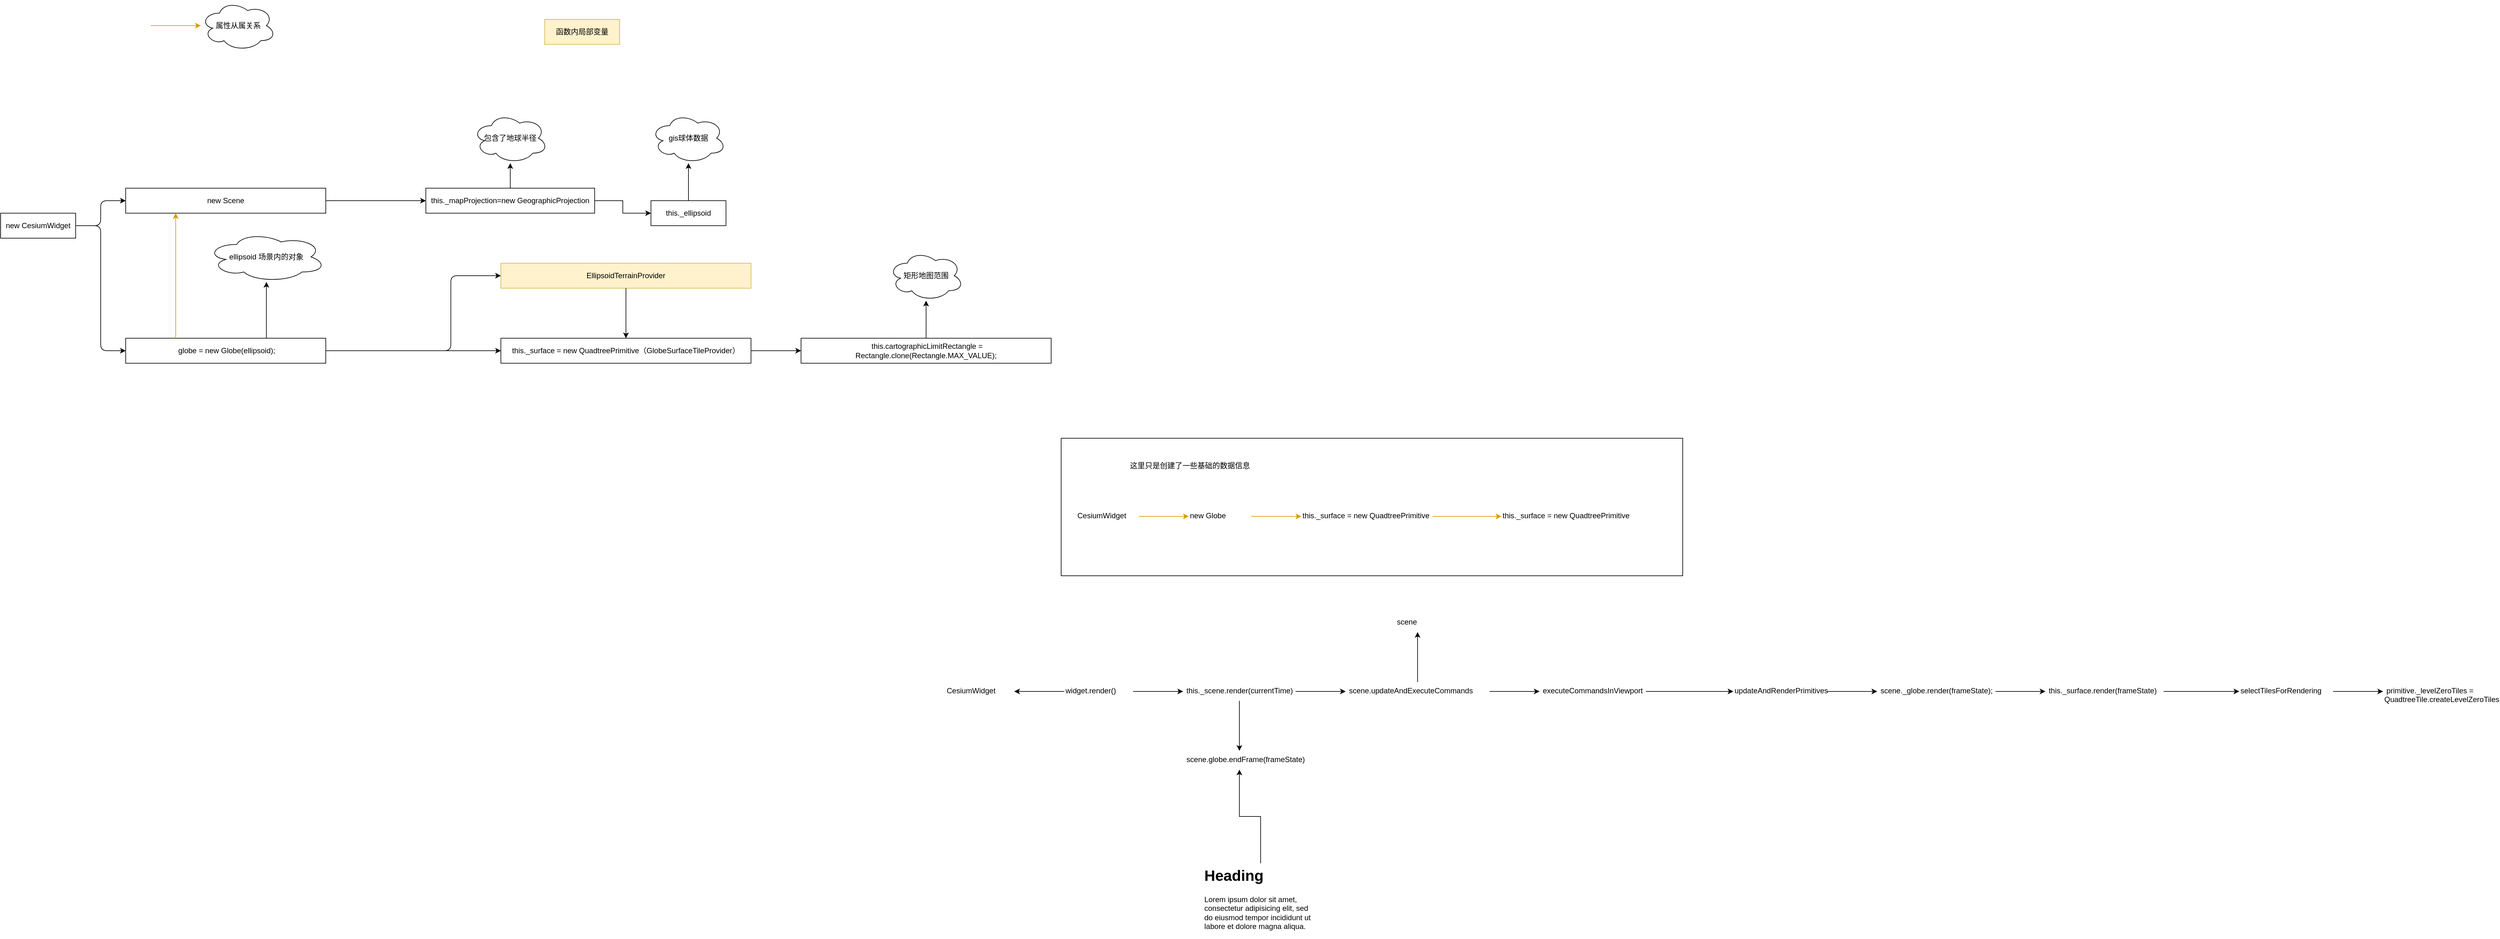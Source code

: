 <mxfile version="14.9.6" type="device" pages="3"><diagram id="nvlG8_6FKR7d4TeLvO2E" name="第 1 页"><mxGraphModel dx="6036" dy="3224" grid="1" gridSize="10" guides="1" tooltips="1" connect="1" arrows="1" fold="1" page="1" pageScale="1" pageWidth="827" pageHeight="1169" math="0" shadow="0"><root><mxCell id="0"/><mxCell id="1" parent="0"/><mxCell id="sX-AwSCC3uzKCY5vKzfW-1" value="" style="rounded=0;whiteSpace=wrap;html=1;" parent="1" vertex="1"><mxGeometry x="16" y="180" width="994" height="220" as="geometry"/></mxCell><mxCell id="Gk0iSTJXVqkeP05YOKcL-3" value="" style="edgeStyle=orthogonalEdgeStyle;rounded=0;orthogonalLoop=1;jettySize=auto;html=1;fillColor=#ffe6cc;strokeColor=#d79b00;" parent="1" source="Gk0iSTJXVqkeP05YOKcL-1" target="Gk0iSTJXVqkeP05YOKcL-2" edge="1"><mxGeometry relative="1" as="geometry"/></mxCell><mxCell id="Gk0iSTJXVqkeP05YOKcL-1" value="CesiumWidget" style="text;whiteSpace=wrap;html=1;" parent="1" vertex="1"><mxGeometry x="40" y="290" width="100" height="30" as="geometry"/></mxCell><mxCell id="Gk0iSTJXVqkeP05YOKcL-5" value="" style="edgeStyle=orthogonalEdgeStyle;rounded=0;orthogonalLoop=1;jettySize=auto;html=1;fillColor=#ffe6cc;strokeColor=#d79b00;" parent="1" source="Gk0iSTJXVqkeP05YOKcL-2" target="Gk0iSTJXVqkeP05YOKcL-4" edge="1"><mxGeometry relative="1" as="geometry"/></mxCell><mxCell id="Gk0iSTJXVqkeP05YOKcL-2" value="new Globe" style="text;whiteSpace=wrap;html=1;" parent="1" vertex="1"><mxGeometry x="220" y="290" width="100" height="30" as="geometry"/></mxCell><mxCell id="Gk0iSTJXVqkeP05YOKcL-7" value="" style="edgeStyle=orthogonalEdgeStyle;rounded=0;orthogonalLoop=1;jettySize=auto;html=1;fillColor=#ffe6cc;strokeColor=#d79b00;" parent="1" source="Gk0iSTJXVqkeP05YOKcL-4" target="Gk0iSTJXVqkeP05YOKcL-6" edge="1"><mxGeometry relative="1" as="geometry"/></mxCell><mxCell id="Gk0iSTJXVqkeP05YOKcL-4" value="this._surface = new QuadtreePrimitive" style="text;whiteSpace=wrap;html=1;" parent="1" vertex="1"><mxGeometry x="400" y="290" width="210" height="30" as="geometry"/></mxCell><mxCell id="Gk0iSTJXVqkeP05YOKcL-6" value="this._surface = new QuadtreePrimitive" style="text;whiteSpace=wrap;html=1;" parent="1" vertex="1"><mxGeometry x="720" y="290" width="260" height="30" as="geometry"/></mxCell><mxCell id="Gk0iSTJXVqkeP05YOKcL-10" value="" style="edgeStyle=orthogonalEdgeStyle;rounded=0;orthogonalLoop=1;jettySize=auto;html=1;" parent="1" source="Gk0iSTJXVqkeP05YOKcL-8" target="Gk0iSTJXVqkeP05YOKcL-9" edge="1"><mxGeometry relative="1" as="geometry"/></mxCell><mxCell id="uqjIXW7rW0eauu5XlMlD-3" value="" style="edgeStyle=orthogonalEdgeStyle;rounded=0;orthogonalLoop=1;jettySize=auto;html=1;" parent="1" source="Gk0iSTJXVqkeP05YOKcL-8" target="uqjIXW7rW0eauu5XlMlD-2" edge="1"><mxGeometry relative="1" as="geometry"/></mxCell><mxCell id="Gk0iSTJXVqkeP05YOKcL-8" value="widget.render()" style="text;whiteSpace=wrap;html=1;" parent="1" vertex="1"><mxGeometry x="21" y="570" width="110" height="30" as="geometry"/></mxCell><mxCell id="Gk0iSTJXVqkeP05YOKcL-12" value="" style="edgeStyle=orthogonalEdgeStyle;rounded=0;orthogonalLoop=1;jettySize=auto;html=1;" parent="1" source="Gk0iSTJXVqkeP05YOKcL-9" target="Gk0iSTJXVqkeP05YOKcL-11" edge="1"><mxGeometry relative="1" as="geometry"/></mxCell><mxCell id="sX-AwSCC3uzKCY5vKzfW-13" value="" style="edgeStyle=orthogonalEdgeStyle;rounded=0;orthogonalLoop=1;jettySize=auto;html=1;" parent="1" source="Gk0iSTJXVqkeP05YOKcL-9" target="sX-AwSCC3uzKCY5vKzfW-12" edge="1"><mxGeometry relative="1" as="geometry"/></mxCell><mxCell id="Gk0iSTJXVqkeP05YOKcL-9" value="&amp;nbsp;this._scene.render(currentTime)" style="text;whiteSpace=wrap;html=1;" parent="1" vertex="1"><mxGeometry x="211" y="570" width="180" height="30" as="geometry"/></mxCell><mxCell id="Gk0iSTJXVqkeP05YOKcL-14" value="" style="edgeStyle=orthogonalEdgeStyle;rounded=0;orthogonalLoop=1;jettySize=auto;html=1;" parent="1" source="Gk0iSTJXVqkeP05YOKcL-11" target="Gk0iSTJXVqkeP05YOKcL-13" edge="1"><mxGeometry relative="1" as="geometry"/></mxCell><mxCell id="uqjIXW7rW0eauu5XlMlD-6" value="" style="edgeStyle=orthogonalEdgeStyle;rounded=0;orthogonalLoop=1;jettySize=auto;html=1;" parent="1" source="Gk0iSTJXVqkeP05YOKcL-11" target="uqjIXW7rW0eauu5XlMlD-5" edge="1"><mxGeometry relative="1" as="geometry"/></mxCell><mxCell id="Gk0iSTJXVqkeP05YOKcL-11" value="&amp;nbsp;scene.updateAndExecuteCommands" style="text;whiteSpace=wrap;html=1;" parent="1" vertex="1"><mxGeometry x="471" y="570" width="230" height="30" as="geometry"/></mxCell><mxCell id="Gk0iSTJXVqkeP05YOKcL-16" value="" style="edgeStyle=orthogonalEdgeStyle;rounded=0;orthogonalLoop=1;jettySize=auto;html=1;" parent="1" source="Gk0iSTJXVqkeP05YOKcL-13" target="Gk0iSTJXVqkeP05YOKcL-15" edge="1"><mxGeometry relative="1" as="geometry"/></mxCell><mxCell id="Gk0iSTJXVqkeP05YOKcL-13" value="&amp;nbsp;executeCommandsInViewport" style="text;whiteSpace=wrap;html=1;" parent="1" vertex="1"><mxGeometry x="781" y="570" width="170" height="30" as="geometry"/></mxCell><mxCell id="sX-AwSCC3uzKCY5vKzfW-4" value="" style="edgeStyle=orthogonalEdgeStyle;rounded=0;orthogonalLoop=1;jettySize=auto;html=1;" parent="1" source="Gk0iSTJXVqkeP05YOKcL-15" target="sX-AwSCC3uzKCY5vKzfW-3" edge="1"><mxGeometry relative="1" as="geometry"/></mxCell><mxCell id="Gk0iSTJXVqkeP05YOKcL-15" value="updateAndRenderPrimitives" style="text;whiteSpace=wrap;html=1;" parent="1" vertex="1"><mxGeometry x="1091" y="570" width="150" height="30" as="geometry"/></mxCell><mxCell id="uqjIXW7rW0eauu5XlMlD-2" value="CesiumWidget" style="text;whiteSpace=wrap;html=1;" parent="1" vertex="1"><mxGeometry x="-169" y="570" width="110" height="30" as="geometry"/></mxCell><mxCell id="uqjIXW7rW0eauu5XlMlD-5" value="scene" style="text;whiteSpace=wrap;html=1;" parent="1" vertex="1"><mxGeometry x="551" y="460" width="70" height="30" as="geometry"/></mxCell><mxCell id="sX-AwSCC3uzKCY5vKzfW-2" value="这里只是创建了一些基础的数据信息&#10;" style="text;strokeColor=none;fillColor=none;align=left;verticalAlign=top;spacingLeft=4;spacingRight=4;overflow=hidden;rotatable=0;points=[[0,0.5],[1,0.5]];portConstraint=eastwest;" parent="1" vertex="1"><mxGeometry x="120" y="210" width="400" height="30" as="geometry"/></mxCell><mxCell id="sX-AwSCC3uzKCY5vKzfW-10" value="" style="edgeStyle=orthogonalEdgeStyle;rounded=0;orthogonalLoop=1;jettySize=auto;html=1;" parent="1" source="sX-AwSCC3uzKCY5vKzfW-3" target="sX-AwSCC3uzKCY5vKzfW-9" edge="1"><mxGeometry relative="1" as="geometry"/></mxCell><mxCell id="sX-AwSCC3uzKCY5vKzfW-3" value="&amp;nbsp;scene._globe.render(frameState);" style="text;whiteSpace=wrap;html=1;" parent="1" vertex="1"><mxGeometry x="1321" y="570" width="189" height="30" as="geometry"/></mxCell><mxCell id="sX-AwSCC3uzKCY5vKzfW-8" value="" style="edgeStyle=orthogonalEdgeStyle;rounded=0;orthogonalLoop=1;jettySize=auto;html=1;" parent="1" source="sX-AwSCC3uzKCY5vKzfW-5" target="sX-AwSCC3uzKCY5vKzfW-7" edge="1"><mxGeometry relative="1" as="geometry"/></mxCell><mxCell id="sX-AwSCC3uzKCY5vKzfW-5" value="selectTilesForRendering" style="text;whiteSpace=wrap;html=1;" parent="1" vertex="1"><mxGeometry x="1900" y="570" width="150" height="30" as="geometry"/></mxCell><mxCell id="sX-AwSCC3uzKCY5vKzfW-7" value="&amp;nbsp;primitive._levelZeroTiles = QuadtreeTile.createLevelZeroTiles" style="text;whiteSpace=wrap;html=1;" parent="1" vertex="1"><mxGeometry x="2130" y="570" width="150" height="30" as="geometry"/></mxCell><mxCell id="sX-AwSCC3uzKCY5vKzfW-11" style="edgeStyle=orthogonalEdgeStyle;rounded=0;orthogonalLoop=1;jettySize=auto;html=1;entryX=0;entryY=0.5;entryDx=0;entryDy=0;" parent="1" source="sX-AwSCC3uzKCY5vKzfW-9" target="sX-AwSCC3uzKCY5vKzfW-5" edge="1"><mxGeometry relative="1" as="geometry"/></mxCell><mxCell id="sX-AwSCC3uzKCY5vKzfW-9" value="&amp;nbsp;this._surface.render(frameState)" style="text;whiteSpace=wrap;html=1;" parent="1" vertex="1"><mxGeometry x="1590" y="570" width="189" height="30" as="geometry"/></mxCell><mxCell id="sX-AwSCC3uzKCY5vKzfW-12" value="&amp;nbsp;scene.globe.endFrame(frameState)" style="text;whiteSpace=wrap;html=1;" parent="1" vertex="1"><mxGeometry x="211" y="680" width="180" height="30" as="geometry"/></mxCell><mxCell id="sX-AwSCC3uzKCY5vKzfW-15" style="edgeStyle=orthogonalEdgeStyle;rounded=0;orthogonalLoop=1;jettySize=auto;html=1;" parent="1" source="sX-AwSCC3uzKCY5vKzfW-14" target="sX-AwSCC3uzKCY5vKzfW-12" edge="1"><mxGeometry relative="1" as="geometry"/></mxCell><mxCell id="sX-AwSCC3uzKCY5vKzfW-14" value="&lt;h1&gt;Heading&lt;/h1&gt;&lt;p&gt;Lorem ipsum dolor sit amet, consectetur adipisicing elit, sed do eiusmod tempor incididunt ut labore et dolore magna aliqua.&lt;/p&gt;" style="text;html=1;strokeColor=none;fillColor=none;spacing=5;spacingTop=-20;whiteSpace=wrap;overflow=hidden;rounded=0;" parent="1" vertex="1"><mxGeometry x="240" y="860" width="190" height="120" as="geometry"/></mxCell><mxCell id="RfzqAnWRhuQ8O18iolFq-1" value="new CesiumWidget" style="rounded=0;whiteSpace=wrap;html=1;" parent="1" vertex="1"><mxGeometry x="-1680" y="-180" width="120" height="40" as="geometry"/></mxCell><mxCell id="RfzqAnWRhuQ8O18iolFq-2" value="new Scene" style="rounded=0;whiteSpace=wrap;html=1;" parent="1" vertex="1"><mxGeometry x="-1480" y="-220" width="320" height="40" as="geometry"/></mxCell><mxCell id="RfzqAnWRhuQ8O18iolFq-7" value="" style="edgeStyle=orthogonalEdgeStyle;rounded=0;orthogonalLoop=1;jettySize=auto;html=1;exitX=1;exitY=0.5;exitDx=0;exitDy=0;" parent="1" source="RfzqAnWRhuQ8O18iolFq-2" target="RfzqAnWRhuQ8O18iolFq-6" edge="1"><mxGeometry relative="1" as="geometry"><mxPoint x="-920" y="-180" as="sourcePoint"/></mxGeometry></mxCell><mxCell id="RfzqAnWRhuQ8O18iolFq-9" value="" style="edgeStyle=orthogonalEdgeStyle;rounded=0;orthogonalLoop=1;jettySize=auto;html=1;" parent="1" source="RfzqAnWRhuQ8O18iolFq-6" target="RfzqAnWRhuQ8O18iolFq-8" edge="1"><mxGeometry relative="1" as="geometry"/></mxCell><mxCell id="RfzqAnWRhuQ8O18iolFq-11" value="" style="edgeStyle=orthogonalEdgeStyle;rounded=0;orthogonalLoop=1;jettySize=auto;html=1;" parent="1" source="RfzqAnWRhuQ8O18iolFq-6" target="RfzqAnWRhuQ8O18iolFq-10" edge="1"><mxGeometry relative="1" as="geometry"/></mxCell><mxCell id="RfzqAnWRhuQ8O18iolFq-6" value="this._mapProjection=new GeographicProjection" style="rounded=0;whiteSpace=wrap;html=1;" parent="1" vertex="1"><mxGeometry x="-1000" y="-220" width="270" height="40" as="geometry"/></mxCell><mxCell id="RfzqAnWRhuQ8O18iolFq-13" value="" style="edgeStyle=orthogonalEdgeStyle;rounded=0;orthogonalLoop=1;jettySize=auto;html=1;" parent="1" source="RfzqAnWRhuQ8O18iolFq-8" target="RfzqAnWRhuQ8O18iolFq-12" edge="1"><mxGeometry relative="1" as="geometry"/></mxCell><mxCell id="RfzqAnWRhuQ8O18iolFq-8" value="this._ellipsoid" style="rounded=0;whiteSpace=wrap;html=1;" parent="1" vertex="1"><mxGeometry x="-640" y="-200" width="120" height="40" as="geometry"/></mxCell><mxCell id="RfzqAnWRhuQ8O18iolFq-10" value="包含了地球半径" style="ellipse;shape=cloud;whiteSpace=wrap;html=1;rounded=0;" parent="1" vertex="1"><mxGeometry x="-925" y="-340" width="120" height="80" as="geometry"/></mxCell><mxCell id="RfzqAnWRhuQ8O18iolFq-12" value="gis球体数据" style="ellipse;shape=cloud;whiteSpace=wrap;html=1;rounded=0;" parent="1" vertex="1"><mxGeometry x="-640" y="-340" width="120" height="80" as="geometry"/></mxCell><mxCell id="RfzqAnWRhuQ8O18iolFq-17" value="" style="endArrow=classic;html=1;exitX=1;exitY=0.5;exitDx=0;exitDy=0;entryX=0;entryY=0.5;entryDx=0;entryDy=0;" parent="1" source="RfzqAnWRhuQ8O18iolFq-1" edge="1"><mxGeometry width="50" height="50" relative="1" as="geometry"><mxPoint x="-1520" y="40" as="sourcePoint"/><mxPoint x="-1480" y="-200" as="targetPoint"/><Array as="points"><mxPoint x="-1520" y="-160"/><mxPoint x="-1520" y="-200"/></Array></mxGeometry></mxCell><mxCell id="RfzqAnWRhuQ8O18iolFq-22" value="" style="edgeStyle=orthogonalEdgeStyle;rounded=0;orthogonalLoop=1;jettySize=auto;html=1;" parent="1" source="RfzqAnWRhuQ8O18iolFq-18" target="RfzqAnWRhuQ8O18iolFq-21" edge="1"><mxGeometry relative="1" as="geometry"><Array as="points"><mxPoint x="-1255" y="10"/><mxPoint x="-1255" y="10"/></Array></mxGeometry></mxCell><mxCell id="RfzqAnWRhuQ8O18iolFq-18" value="&amp;nbsp;globe = new Globe(ellipsoid);" style="rounded=0;whiteSpace=wrap;html=1;" parent="1" vertex="1"><mxGeometry x="-1480" y="20" width="320" height="40" as="geometry"/></mxCell><mxCell id="RfzqAnWRhuQ8O18iolFq-20" value="" style="endArrow=classic;html=1;exitX=1;exitY=0.5;exitDx=0;exitDy=0;entryX=0;entryY=0.5;entryDx=0;entryDy=0;" parent="1" source="RfzqAnWRhuQ8O18iolFq-1" edge="1"><mxGeometry width="50" height="50" relative="1" as="geometry"><mxPoint x="-1600" y="70" as="sourcePoint"/><mxPoint x="-1480" y="40" as="targetPoint"/><Array as="points"><mxPoint x="-1520" y="-160"/><mxPoint x="-1520" y="40"/></Array></mxGeometry></mxCell><mxCell id="RfzqAnWRhuQ8O18iolFq-21" value="&lt;span&gt;ellipsoid 场景内的对象&lt;/span&gt;" style="ellipse;shape=cloud;whiteSpace=wrap;html=1;rounded=0;" parent="1" vertex="1"><mxGeometry x="-1350" y="-150" width="190" height="80" as="geometry"/></mxCell><mxCell id="RfzqAnWRhuQ8O18iolFq-23" value="EllipsoidTerrainProvider" style="rounded=0;whiteSpace=wrap;html=1;fillColor=#fff2cc;strokeColor=#d6b656;" parent="1" vertex="1"><mxGeometry x="-880" y="-100" width="400" height="40" as="geometry"/></mxCell><mxCell id="RfzqAnWRhuQ8O18iolFq-33" value="" style="edgeStyle=orthogonalEdgeStyle;rounded=0;orthogonalLoop=1;jettySize=auto;html=1;" parent="1" source="RfzqAnWRhuQ8O18iolFq-25" target="RfzqAnWRhuQ8O18iolFq-32" edge="1"><mxGeometry relative="1" as="geometry"/></mxCell><mxCell id="RfzqAnWRhuQ8O18iolFq-25" value="this._surface = new QuadtreePrimitive（GlobeSurfaceTileProvider）" style="rounded=0;whiteSpace=wrap;html=1;" parent="1" vertex="1"><mxGeometry x="-880" y="20" width="400" height="40" as="geometry"/></mxCell><mxCell id="RfzqAnWRhuQ8O18iolFq-27" value="" style="endArrow=classic;html=1;entryX=0;entryY=0.5;entryDx=0;entryDy=0;" parent="1" target="RfzqAnWRhuQ8O18iolFq-25" edge="1"><mxGeometry width="50" height="50" relative="1" as="geometry"><mxPoint x="-1000" y="40" as="sourcePoint"/><mxPoint x="-960" y="120" as="targetPoint"/></mxGeometry></mxCell><mxCell id="RfzqAnWRhuQ8O18iolFq-28" value="函数内局部变量" style="rounded=0;whiteSpace=wrap;html=1;fillColor=#fff2cc;strokeColor=#d6b656;" parent="1" vertex="1"><mxGeometry x="-810" y="-490" width="120" height="40" as="geometry"/></mxCell><mxCell id="RfzqAnWRhuQ8O18iolFq-29" value="" style="endArrow=classic;html=1;entryX=0;entryY=0.5;entryDx=0;entryDy=0;exitX=1;exitY=0.5;exitDx=0;exitDy=0;" parent="1" target="RfzqAnWRhuQ8O18iolFq-23" edge="1" source="RfzqAnWRhuQ8O18iolFq-18"><mxGeometry width="50" height="50" relative="1" as="geometry"><mxPoint x="-1000" y="40" as="sourcePoint"/><mxPoint x="-930" y="-40" as="targetPoint"/><Array as="points"><mxPoint x="-960" y="40"/><mxPoint x="-960" y="-80"/></Array></mxGeometry></mxCell><mxCell id="RfzqAnWRhuQ8O18iolFq-31" value="" style="endArrow=classic;html=1;exitX=0.5;exitY=1;exitDx=0;exitDy=0;" parent="1" source="RfzqAnWRhuQ8O18iolFq-23" target="RfzqAnWRhuQ8O18iolFq-25" edge="1"><mxGeometry width="50" height="50" relative="1" as="geometry"><mxPoint x="-530" y="-10" as="sourcePoint"/><mxPoint x="-480" y="-60" as="targetPoint"/></mxGeometry></mxCell><mxCell id="RfzqAnWRhuQ8O18iolFq-35" value="" style="edgeStyle=orthogonalEdgeStyle;rounded=0;orthogonalLoop=1;jettySize=auto;html=1;" parent="1" source="RfzqAnWRhuQ8O18iolFq-32" target="RfzqAnWRhuQ8O18iolFq-34" edge="1"><mxGeometry relative="1" as="geometry"/></mxCell><mxCell id="RfzqAnWRhuQ8O18iolFq-32" value="&amp;nbsp;this.cartographicLimitRectangle = Rectangle.clone(Rectangle.MAX_VALUE);" style="rounded=0;whiteSpace=wrap;html=1;" parent="1" vertex="1"><mxGeometry x="-400" y="20" width="400" height="40" as="geometry"/></mxCell><mxCell id="RfzqAnWRhuQ8O18iolFq-34" value="矩形地图范围" style="ellipse;shape=cloud;whiteSpace=wrap;html=1;rounded=0;" parent="1" vertex="1"><mxGeometry x="-260" y="-120" width="120" height="80" as="geometry"/></mxCell><mxCell id="9FWM3JJM_6lu3LgJ77n4-1" value="" style="endArrow=classic;html=1;entryX=0.25;entryY=1;entryDx=0;entryDy=0;exitX=0.25;exitY=0;exitDx=0;exitDy=0;fillColor=#ffe6cc;strokeColor=#d79b00;" edge="1" parent="1" source="RfzqAnWRhuQ8O18iolFq-18" target="RfzqAnWRhuQ8O18iolFq-2"><mxGeometry width="50" height="50" relative="1" as="geometry"><mxPoint x="-1330" y="220" as="sourcePoint"/><mxPoint x="-1280" y="170" as="targetPoint"/></mxGeometry></mxCell><mxCell id="9FWM3JJM_6lu3LgJ77n4-2" value="" style="endArrow=classic;html=1;fillColor=#ffe6cc;strokeColor=#d79b00;" edge="1" parent="1" target="9FWM3JJM_6lu3LgJ77n4-3"><mxGeometry width="50" height="50" relative="1" as="geometry"><mxPoint x="-1440" y="-480" as="sourcePoint"/><mxPoint x="-1360" y="-480.2" as="targetPoint"/></mxGeometry></mxCell><mxCell id="9FWM3JJM_6lu3LgJ77n4-3" value="属性从属关系" style="ellipse;shape=cloud;whiteSpace=wrap;html=1;" vertex="1" parent="1"><mxGeometry x="-1360" y="-520" width="120" height="80" as="geometry"/></mxCell></root></mxGraphModel></diagram><diagram id="I9jUGM5ibF-46qyhkAL7" name="第 2 页"><mxGraphModel dx="3903" dy="822" grid="1" gridSize="10" guides="1" tooltips="1" connect="1" arrows="1" fold="1" page="1" pageScale="1" pageWidth="827" pageHeight="1169" math="0" shadow="0"><root><mxCell id="hl67t9hFvHHm_rRnXhyr-0"/><mxCell id="hl67t9hFvHHm_rRnXhyr-1" parent="hl67t9hFvHHm_rRnXhyr-0"/><mxCell id="UuwV3S3Sx7upWIbLs9l0-4" value="" style="edgeStyle=orthogonalEdgeStyle;rounded=0;orthogonalLoop=1;jettySize=auto;html=1;" parent="hl67t9hFvHHm_rRnXhyr-1" source="UuwV3S3Sx7upWIbLs9l0-0" target="UuwV3S3Sx7upWIbLs9l0-3" edge="1"><mxGeometry relative="1" as="geometry"/></mxCell><mxCell id="UuwV3S3Sx7upWIbLs9l0-0" value="endFrame(frameState)" style="html=1;fillColor=#fff2cc;strokeColor=#d6b656;" parent="hl67t9hFvHHm_rRnXhyr-1" vertex="1"><mxGeometry x="-1440" y="40" width="280" height="40" as="geometry"/></mxCell><mxCell id="UuwV3S3Sx7upWIbLs9l0-6" value="" style="edgeStyle=orthogonalEdgeStyle;rounded=0;orthogonalLoop=1;jettySize=auto;html=1;" parent="hl67t9hFvHHm_rRnXhyr-1" source="UuwV3S3Sx7upWIbLs9l0-3" target="UuwV3S3Sx7upWIbLs9l0-5" edge="1"><mxGeometry relative="1" as="geometry"/></mxCell><mxCell id="UuwV3S3Sx7upWIbLs9l0-11" value="" style="edgeStyle=orthogonalEdgeStyle;rounded=0;orthogonalLoop=1;jettySize=auto;html=1;" parent="hl67t9hFvHHm_rRnXhyr-1" source="UuwV3S3Sx7upWIbLs9l0-3" target="UuwV3S3Sx7upWIbLs9l0-10" edge="1"><mxGeometry relative="1" as="geometry"/></mxCell><mxCell id="UuwV3S3Sx7upWIbLs9l0-3" value="processTileLoadQueue(this,frameState)" style="html=1;" parent="hl67t9hFvHHm_rRnXhyr-1" vertex="1"><mxGeometry x="-1440" y="160" width="280" height="40" as="geometry"/></mxCell><mxCell id="UuwV3S3Sx7upWIbLs9l0-8" value="" style="edgeStyle=orthogonalEdgeStyle;rounded=0;orthogonalLoop=1;jettySize=auto;html=1;" parent="hl67t9hFvHHm_rRnXhyr-1" source="UuwV3S3Sx7upWIbLs9l0-5" target="UuwV3S3Sx7upWIbLs9l0-7" edge="1"><mxGeometry relative="1" as="geometry"/></mxCell><mxCell id="UuwV3S3Sx7upWIbLs9l0-5" value="updateHeights" style="html=1;" parent="hl67t9hFvHHm_rRnXhyr-1" vertex="1"><mxGeometry x="-1440" y="280" width="280" height="40" as="geometry"/></mxCell><mxCell id="UuwV3S3Sx7upWIbLs9l0-7" value="updateTileLoadProgress" style="html=1;" parent="hl67t9hFvHHm_rRnXhyr-1" vertex="1"><mxGeometry x="-1440" y="400" width="280" height="40" as="geometry"/></mxCell><mxCell id="UuwV3S3Sx7upWIbLs9l0-15" value="" style="edgeStyle=orthogonalEdgeStyle;rounded=0;orthogonalLoop=1;jettySize=auto;html=1;" parent="hl67t9hFvHHm_rRnXhyr-1" source="UuwV3S3Sx7upWIbLs9l0-10" target="UuwV3S3Sx7upWIbLs9l0-14" edge="1"><mxGeometry relative="1" as="geometry"/></mxCell><mxCell id="UuwV3S3Sx7upWIbLs9l0-10" value="processTileLoadQueue(primitive, frameState){&lt;br&gt;&lt;span&gt;&#9;&lt;/span&gt;&lt;span&gt;&lt;span style=&quot;white-space: pre&quot;&gt;&#9;&lt;/span&gt;var tileLoadQueueHigh = primitive._tileLoadQueueHigh;&lt;/span&gt;&lt;div&gt;&lt;span style=&quot;white-space: pre&quot;&gt;&#9;&lt;/span&gt;var tileLoadQueueMedium = primitive._tileLoadQueueMedium;&lt;/div&gt;&lt;div&gt;&amp;nbsp;&lt;span style=&quot;white-space: pre&quot;&gt;&#9;&lt;/span&gt;var tileLoadQueueLow = primitive._tileLoadQueueLow;&lt;/div&gt;}" style="html=1;fillColor=#fff2cc;strokeColor=#d6b656;align=left;" parent="hl67t9hFvHHm_rRnXhyr-1" vertex="1"><mxGeometry x="-1040" y="120" width="360" height="120" as="geometry"/></mxCell><mxCell id="UuwV3S3Sx7upWIbLs9l0-17" value="" style="edgeStyle=orthogonalEdgeStyle;rounded=0;orthogonalLoop=1;jettySize=auto;html=1;" parent="hl67t9hFvHHm_rRnXhyr-1" source="UuwV3S3Sx7upWIbLs9l0-14" target="UuwV3S3Sx7upWIbLs9l0-16" edge="1"><mxGeometry relative="1" as="geometry"/></mxCell><mxCell id="UuwV3S3Sx7upWIbLs9l0-14" value="&lt;div&gt;var didSomeLoading = processSinglePriorityLoadQueue(&lt;/div&gt;&lt;div&gt;&amp;nbsp; &amp;nbsp; primitive,&lt;/div&gt;&lt;div&gt;&amp;nbsp; &amp;nbsp; frameState,&lt;/div&gt;&lt;div&gt;&amp;nbsp; &amp;nbsp; tileProvider,&lt;/div&gt;&lt;div&gt;&amp;nbsp; &amp;nbsp; endTime,&lt;/div&gt;&lt;div&gt;&amp;nbsp; &amp;nbsp; tileLoadQueueHigh,&lt;/div&gt;&lt;div&gt;&amp;nbsp; &amp;nbsp; false&lt;/div&gt;&lt;div&gt;&amp;nbsp; );&lt;/div&gt;" style="html=1;align=left;" parent="hl67t9hFvHHm_rRnXhyr-1" vertex="1"><mxGeometry x="-1040" y="480" width="360" height="120" as="geometry"/></mxCell><mxCell id="UuwV3S3Sx7upWIbLs9l0-19" style="edgeStyle=orthogonalEdgeStyle;rounded=0;orthogonalLoop=1;jettySize=auto;html=1;entryX=0.5;entryY=0;entryDx=0;entryDy=0;" parent="hl67t9hFvHHm_rRnXhyr-1" source="UuwV3S3Sx7upWIbLs9l0-16" target="UuwV3S3Sx7upWIbLs9l0-18" edge="1"><mxGeometry relative="1" as="geometry"/></mxCell><mxCell id="UuwV3S3Sx7upWIbLs9l0-16" value="processSinglePriorityLoadQueue&lt;span&gt;(&lt;/span&gt;&lt;span&gt;primitive,&lt;br&gt;&lt;/span&gt;&lt;span&gt;&lt;span style=&quot;white-space: pre&quot;&gt;&#9;&lt;/span&gt;frameState,&lt;/span&gt;&lt;span&gt;tileProvider,&lt;/span&gt;&lt;span&gt;endTime,&lt;br&gt;&lt;/span&gt;&lt;span&gt;&lt;span style=&quot;white-space: pre&quot;&gt;&#9;&lt;/span&gt;loadQueue,&lt;/span&gt;&lt;span&gt;didSomeLoading&lt;/span&gt;&lt;span&gt;)&amp;nbsp;&lt;/span&gt;&lt;span&gt;&lt;br&gt;&lt;/span&gt;" style="html=1;fillColor=#fff2cc;strokeColor=#d6b656;align=left;" parent="hl67t9hFvHHm_rRnXhyr-1" vertex="1"><mxGeometry x="-560" y="480" width="320" height="120" as="geometry"/></mxCell><mxCell id="UuwV3S3Sx7upWIbLs9l0-23" value="" style="edgeStyle=orthogonalEdgeStyle;rounded=0;orthogonalLoop=1;jettySize=auto;html=1;" parent="hl67t9hFvHHm_rRnXhyr-1" source="UuwV3S3Sx7upWIbLs9l0-18" target="UuwV3S3Sx7upWIbLs9l0-22" edge="1"><mxGeometry relative="1" as="geometry"/></mxCell><mxCell id="UuwV3S3Sx7upWIbLs9l0-18" value="tileProvider.loadTile(&lt;span style=&quot;text-align: left&quot;&gt;frameState,&lt;/span&gt;&lt;span style=&quot;text-align: left&quot;&gt;loadQueue[i]&lt;/span&gt;&lt;br&gt;)" style="html=1;" parent="hl67t9hFvHHm_rRnXhyr-1" vertex="1"><mxGeometry x="-560" y="680" width="320" height="40" as="geometry"/></mxCell><mxCell id="UuwV3S3Sx7upWIbLs9l0-21" style="edgeStyle=orthogonalEdgeStyle;rounded=0;orthogonalLoop=1;jettySize=auto;html=1;entryX=0;entryY=0.5;entryDx=0;entryDy=0;" parent="hl67t9hFvHHm_rRnXhyr-1" source="UuwV3S3Sx7upWIbLs9l0-20" target="UuwV3S3Sx7upWIbLs9l0-0" edge="1"><mxGeometry relative="1" as="geometry"/></mxCell><mxCell id="UuwV3S3Sx7upWIbLs9l0-20" value="&lt;b&gt;QuadtreePrimitive.prototype&lt;/b&gt;&lt;b&gt;.&lt;/b&gt;endFrame(frameState)" style="html=1;" parent="hl67t9hFvHHm_rRnXhyr-1" vertex="1"><mxGeometry x="-1840" y="40" width="320" height="40" as="geometry"/></mxCell><mxCell id="UuwV3S3Sx7upWIbLs9l0-25" value="" style="edgeStyle=orthogonalEdgeStyle;rounded=0;orthogonalLoop=1;jettySize=auto;html=1;" parent="hl67t9hFvHHm_rRnXhyr-1" source="UuwV3S3Sx7upWIbLs9l0-22" target="UuwV3S3Sx7upWIbLs9l0-24" edge="1"><mxGeometry relative="1" as="geometry"/></mxCell><mxCell id="UuwV3S3Sx7upWIbLs9l0-22" value="&lt;div style=&quot;text-align: left&quot;&gt;&lt;span&gt;tileProvider.loadTile(&lt;/span&gt;&lt;span style=&quot;text-align: left&quot;&gt;frameState,&lt;/span&gt;&lt;span&gt;tile&lt;/span&gt;&lt;span&gt;)&lt;/span&gt;&lt;/div&gt;" style="html=1;" parent="hl67t9hFvHHm_rRnXhyr-1" vertex="1"><mxGeometry x="-160" y="680" width="320" height="40" as="geometry"/></mxCell><mxCell id="UuwV3S3Sx7upWIbLs9l0-27" value="" style="edgeStyle=orthogonalEdgeStyle;rounded=0;orthogonalLoop=1;jettySize=auto;html=1;" parent="hl67t9hFvHHm_rRnXhyr-1" source="UuwV3S3Sx7upWIbLs9l0-24" target="UuwV3S3Sx7upWIbLs9l0-26" edge="1"><mxGeometry relative="1" as="geometry"/></mxCell><mxCell id="UuwV3S3Sx7upWIbLs9l0-24" value="&lt;div style=&quot;&quot;&gt;&lt;div&gt;&amp;nbsp; GlobeSurfaceTile.processStateMachine(&lt;/div&gt;&lt;div&gt;&amp;nbsp; &amp;nbsp; tile,&lt;/div&gt;&lt;div&gt;&amp;nbsp; &amp;nbsp; frameState,&lt;/div&gt;&lt;div&gt;&amp;nbsp; &amp;nbsp; this.terrainProvider,&lt;/div&gt;&lt;div&gt;&amp;nbsp; &amp;nbsp; this._imageryLayers,&lt;/div&gt;&lt;div&gt;&amp;nbsp; &amp;nbsp; this.quadtree,&lt;/div&gt;&lt;div&gt;&amp;nbsp; &amp;nbsp; this._vertexArraysToDestroy,&lt;/div&gt;&lt;div&gt;&amp;nbsp; &amp;nbsp; terrainOnly&lt;/div&gt;&lt;div&gt;&amp;nbsp; );&lt;/div&gt;&lt;/div&gt;" style="html=1;align=left;" parent="hl67t9hFvHHm_rRnXhyr-1" vertex="1"><mxGeometry x="-160" y="840" width="320" height="160" as="geometry"/></mxCell><mxCell id="UuwV3S3Sx7upWIbLs9l0-29" value="" style="edgeStyle=orthogonalEdgeStyle;rounded=0;orthogonalLoop=1;jettySize=auto;html=1;" parent="hl67t9hFvHHm_rRnXhyr-1" source="UuwV3S3Sx7upWIbLs9l0-26" target="UuwV3S3Sx7upWIbLs9l0-28" edge="1"><mxGeometry relative="1" as="geometry"/></mxCell><mxCell id="UuwV3S3Sx7upWIbLs9l0-26" value="&lt;div style=&quot;&quot;&gt;&lt;div&gt;&amp;nbsp; GlobeSurfaceTile.processStateMachine(&lt;/div&gt;&lt;div&gt;&amp;nbsp; &amp;nbsp; tile,&lt;/div&gt;&lt;div&gt;&amp;nbsp; &amp;nbsp; frameState,&lt;/div&gt;&lt;div&gt;&amp;nbsp; &amp;nbsp; this.terrainProvider,&lt;/div&gt;&lt;div&gt;&amp;nbsp; &amp;nbsp; this._imageryLayers,&lt;/div&gt;&lt;div&gt;&amp;nbsp; &amp;nbsp; this.quadtree,&lt;/div&gt;&lt;div&gt;&amp;nbsp; &amp;nbsp; this._vertexArraysToDestroy,&lt;/div&gt;&lt;div&gt;&amp;nbsp; &amp;nbsp; terrainOnly&lt;/div&gt;&lt;div&gt;&amp;nbsp; );&lt;/div&gt;&lt;/div&gt;" style="html=1;align=left;fillColor=#fff2cc;strokeColor=#d6b656;" parent="hl67t9hFvHHm_rRnXhyr-1" vertex="1"><mxGeometry x="280" y="840" width="320" height="160" as="geometry"/></mxCell><mxCell id="UuwV3S3Sx7upWIbLs9l0-31" value="" style="edgeStyle=orthogonalEdgeStyle;rounded=0;orthogonalLoop=1;jettySize=auto;html=1;" parent="hl67t9hFvHHm_rRnXhyr-1" source="UuwV3S3Sx7upWIbLs9l0-28" target="UuwV3S3Sx7upWIbLs9l0-30" edge="1"><mxGeometry relative="1" as="geometry"/></mxCell><mxCell id="UuwV3S3Sx7upWIbLs9l0-28" value="&lt;div&gt;&amp;nbsp; &amp;nbsp; processTerrainStateMachine(&lt;/div&gt;&lt;div&gt;&amp;nbsp; &amp;nbsp; &amp;nbsp; tile,&lt;/div&gt;&lt;div&gt;&amp;nbsp; &amp;nbsp; &amp;nbsp; frameState,&lt;/div&gt;&lt;div&gt;&amp;nbsp; &amp;nbsp; &amp;nbsp; terrainProvider,&lt;/div&gt;&lt;div&gt;&amp;nbsp; &amp;nbsp; &amp;nbsp; imageryLayerCollection,&lt;/div&gt;&lt;div&gt;&amp;nbsp; &amp;nbsp; &amp;nbsp; quadtree,&lt;/div&gt;&lt;div&gt;&amp;nbsp; &amp;nbsp; &amp;nbsp; vertexArraysToDestroy&lt;/div&gt;&lt;div&gt;&amp;nbsp; &amp;nbsp; );&lt;/div&gt;" style="html=1;align=left;" parent="hl67t9hFvHHm_rRnXhyr-1" vertex="1"><mxGeometry x="280" y="1080" width="320" height="160" as="geometry"/></mxCell><mxCell id="UuwV3S3Sx7upWIbLs9l0-33" value="" style="edgeStyle=orthogonalEdgeStyle;rounded=0;orthogonalLoop=1;jettySize=auto;html=1;" parent="hl67t9hFvHHm_rRnXhyr-1" source="UuwV3S3Sx7upWIbLs9l0-30" target="UuwV3S3Sx7upWIbLs9l0-32" edge="1"><mxGeometry relative="1" as="geometry"/></mxCell><mxCell id="UuwV3S3Sx7upWIbLs9l0-30" value="&lt;div&gt;&amp;nbsp; &amp;nbsp; processTerrainStateMachine(&lt;/div&gt;&lt;div&gt;&amp;nbsp; &amp;nbsp; &amp;nbsp; tile,&lt;/div&gt;&lt;div&gt;&amp;nbsp; &amp;nbsp; &amp;nbsp; frameState,&lt;/div&gt;&lt;div&gt;&amp;nbsp; &amp;nbsp; &amp;nbsp; terrainProvider,&lt;/div&gt;&lt;div&gt;&amp;nbsp; &amp;nbsp; &amp;nbsp; imageryLayerCollection,&lt;/div&gt;&lt;div&gt;&amp;nbsp; &amp;nbsp; &amp;nbsp; quadtree,&lt;/div&gt;&lt;div&gt;&amp;nbsp; &amp;nbsp; &amp;nbsp; vertexArraysToDestroy&lt;/div&gt;&lt;div&gt;&amp;nbsp; &amp;nbsp; );&lt;/div&gt;" style="html=1;align=left;" parent="hl67t9hFvHHm_rRnXhyr-1" vertex="1"><mxGeometry x="720" y="1080" width="320" height="160" as="geometry"/></mxCell><mxCell id="UuwV3S3Sx7upWIbLs9l0-35" value="" style="edgeStyle=orthogonalEdgeStyle;rounded=0;orthogonalLoop=1;jettySize=auto;html=1;" parent="hl67t9hFvHHm_rRnXhyr-1" source="UuwV3S3Sx7upWIbLs9l0-32" target="UuwV3S3Sx7upWIbLs9l0-34" edge="1"><mxGeometry relative="1" as="geometry"/></mxCell><mxCell id="UuwV3S3Sx7upWIbLs9l0-32" value="&lt;div&gt;&amp;nbsp; &amp;nbsp; processTerrainStateMachine(&lt;/div&gt;&lt;div&gt;&amp;nbsp; &amp;nbsp; &amp;nbsp; tile,&lt;/div&gt;&lt;div&gt;&amp;nbsp; &amp;nbsp; &amp;nbsp; frameState,&lt;/div&gt;&lt;div&gt;&amp;nbsp; &amp;nbsp; &amp;nbsp; terrainProvider,&lt;/div&gt;&lt;div&gt;&amp;nbsp; &amp;nbsp; &amp;nbsp; imageryLayerCollection,&lt;/div&gt;&lt;div&gt;&amp;nbsp; &amp;nbsp; &amp;nbsp; quadtree,&lt;/div&gt;&lt;div&gt;&amp;nbsp; &amp;nbsp; &amp;nbsp; vertexArraysToDestroy&lt;/div&gt;&lt;div&gt;&amp;nbsp; &amp;nbsp; );&lt;/div&gt;" style="html=1;align=left;" parent="hl67t9hFvHHm_rRnXhyr-1" vertex="1"><mxGeometry x="720" y="1360" width="320" height="160" as="geometry"/></mxCell><mxCell id="UuwV3S3Sx7upWIbLs9l0-37" value="" style="edgeStyle=orthogonalEdgeStyle;rounded=0;orthogonalLoop=1;jettySize=auto;html=1;" parent="hl67t9hFvHHm_rRnXhyr-1" source="UuwV3S3Sx7upWIbLs9l0-34" target="UuwV3S3Sx7upWIbLs9l0-36" edge="1"><mxGeometry relative="1" as="geometry"/></mxCell><mxCell id="UuwV3S3Sx7upWIbLs9l0-34" value="&lt;div&gt;&amp;nbsp; &amp;nbsp; processTerrainStateMachine(&lt;/div&gt;&lt;div&gt;&amp;nbsp; &amp;nbsp; &amp;nbsp; tile,&lt;/div&gt;&lt;div&gt;&amp;nbsp; &amp;nbsp; &amp;nbsp; frameState,&lt;/div&gt;&lt;div&gt;&amp;nbsp; &amp;nbsp; &amp;nbsp; terrainProvider,&lt;/div&gt;&lt;div&gt;&amp;nbsp; &amp;nbsp; &amp;nbsp; imageryLayerCollection,&lt;/div&gt;&lt;div&gt;&amp;nbsp; &amp;nbsp; &amp;nbsp; quadtree,&lt;/div&gt;&lt;div&gt;&amp;nbsp; &amp;nbsp; &amp;nbsp; vertexArraysToDestroy&lt;/div&gt;&lt;div&gt;&amp;nbsp; &amp;nbsp; );&lt;/div&gt;" style="html=1;align=left;" parent="hl67t9hFvHHm_rRnXhyr-1" vertex="1"><mxGeometry x="1120" y="1360" width="320" height="160" as="geometry"/></mxCell><mxCell id="UuwV3S3Sx7upWIbLs9l0-39" value="" style="edgeStyle=orthogonalEdgeStyle;rounded=0;orthogonalLoop=1;jettySize=auto;html=1;" parent="hl67t9hFvHHm_rRnXhyr-1" source="UuwV3S3Sx7upWIbLs9l0-36" target="UuwV3S3Sx7upWIbLs9l0-38" edge="1"><mxGeometry relative="1" as="geometry"/></mxCell><mxCell id="UuwV3S3Sx7upWIbLs9l0-36" value="&lt;div&gt;&amp;nbsp; &amp;nbsp; transform(&lt;/div&gt;&lt;div&gt;&amp;nbsp; &amp;nbsp; &amp;nbsp; surfaceTile,&lt;/div&gt;&lt;div&gt;&amp;nbsp; &amp;nbsp; &amp;nbsp; frameState,&lt;/div&gt;&lt;div&gt;&amp;nbsp; &amp;nbsp; &amp;nbsp; terrainProvider,&lt;/div&gt;&lt;div&gt;&amp;nbsp; &amp;nbsp; &amp;nbsp; tile.x,&lt;/div&gt;&lt;div&gt;&amp;nbsp; &amp;nbsp; &amp;nbsp; tile.y,&lt;/div&gt;&lt;div&gt;&amp;nbsp; &amp;nbsp; &amp;nbsp; tile.level&lt;/div&gt;&lt;div&gt;&amp;nbsp; &amp;nbsp; );&lt;/div&gt;" style="html=1;align=left;" parent="hl67t9hFvHHm_rRnXhyr-1" vertex="1"><mxGeometry x="1120" y="1600" width="320" height="160" as="geometry"/></mxCell><mxCell id="UuwV3S3Sx7upWIbLs9l0-41" value="" style="edgeStyle=orthogonalEdgeStyle;rounded=0;orthogonalLoop=1;jettySize=auto;html=1;" parent="hl67t9hFvHHm_rRnXhyr-1" source="UuwV3S3Sx7upWIbLs9l0-38" target="UuwV3S3Sx7upWIbLs9l0-40" edge="1"><mxGeometry relative="1" as="geometry"/></mxCell><mxCell id="UuwV3S3Sx7upWIbLs9l0-38" value="&lt;div&gt;&amp;nbsp; &amp;nbsp; transform(&lt;/div&gt;&lt;div&gt;&amp;nbsp; &amp;nbsp; &amp;nbsp; surfaceTile,&lt;/div&gt;&lt;div&gt;&amp;nbsp; &amp;nbsp; &amp;nbsp; frameState,&lt;/div&gt;&lt;div&gt;&amp;nbsp; &amp;nbsp; &amp;nbsp; terrainProvider,&lt;/div&gt;&lt;div&gt;&amp;nbsp; &amp;nbsp; &amp;nbsp; tile.x,&lt;/div&gt;&lt;div&gt;&amp;nbsp; &amp;nbsp; &amp;nbsp; tile.y,&lt;/div&gt;&lt;div&gt;&amp;nbsp; &amp;nbsp; &amp;nbsp; tile.level&lt;/div&gt;&lt;div&gt;&amp;nbsp; &amp;nbsp; );&lt;/div&gt;" style="html=1;align=left;" parent="hl67t9hFvHHm_rRnXhyr-1" vertex="1"><mxGeometry x="1520" y="1600" width="360" height="160" as="geometry"/></mxCell><mxCell id="UuwV3S3Sx7upWIbLs9l0-43" value="" style="edgeStyle=orthogonalEdgeStyle;rounded=0;orthogonalLoop=1;jettySize=auto;html=1;" parent="hl67t9hFvHHm_rRnXhyr-1" source="UuwV3S3Sx7upWIbLs9l0-40" target="UuwV3S3Sx7upWIbLs9l0-42" edge="1"><mxGeometry relative="1" as="geometry"/></mxCell><mxCell id="UuwV3S3Sx7upWIbLs9l0-40" value="&amp;nbsp;var meshPromise = terrainData.createMesh(createMeshOptions)" style="html=1;align=left;" parent="hl67t9hFvHHm_rRnXhyr-1" vertex="1"><mxGeometry x="1520" y="1840" width="360" height="160" as="geometry"/></mxCell><mxCell id="UuwV3S3Sx7upWIbLs9l0-45" value="" style="edgeStyle=orthogonalEdgeStyle;rounded=0;orthogonalLoop=1;jettySize=auto;html=1;" parent="hl67t9hFvHHm_rRnXhyr-1" source="UuwV3S3Sx7upWIbLs9l0-42" target="UuwV3S3Sx7upWIbLs9l0-44" edge="1"><mxGeometry relative="1" as="geometry"/></mxCell><mxCell id="UuwV3S3Sx7upWIbLs9l0-42" value="&amp;nbsp;var meshPromise = terrainData.createMesh(createMeshOptions)" style="html=1;align=left;" parent="hl67t9hFvHHm_rRnXhyr-1" vertex="1"><mxGeometry x="1960" y="1840" width="400" height="160" as="geometry"/></mxCell><mxCell id="UuwV3S3Sx7upWIbLs9l0-51" value="" style="edgeStyle=orthogonalEdgeStyle;rounded=0;orthogonalLoop=1;jettySize=auto;html=1;" parent="hl67t9hFvHHm_rRnXhyr-1" source="UuwV3S3Sx7upWIbLs9l0-44" target="UuwV3S3Sx7upWIbLs9l0-50" edge="1"><mxGeometry relative="1" as="geometry"/></mxCell><mxCell id="UuwV3S3Sx7upWIbLs9l0-44" value="&lt;div&gt;&amp;nbsp; var verticesPromise = createMeshTaskProcessor.scheduleTask({&lt;/div&gt;&lt;div&gt;&amp;nbsp; &amp;nbsp; heightmap: this._buffer,&lt;/div&gt;&lt;div&gt;&amp;nbsp; &amp;nbsp; structure: structure,&lt;/div&gt;&lt;div&gt;&amp;nbsp; &amp;nbsp; includeWebMercatorT: true,&lt;/div&gt;&lt;div&gt;&amp;nbsp; &amp;nbsp; width: this._width,&lt;/div&gt;&lt;div&gt;&amp;nbsp; &amp;nbsp; height: this._height,&lt;/div&gt;&lt;div&gt;&amp;nbsp; &amp;nbsp; nativeRectangle: nativeRectangle,&lt;/div&gt;&lt;div&gt;&amp;nbsp; &amp;nbsp; rectangle: rectangle,&lt;/div&gt;&lt;div&gt;&amp;nbsp; &amp;nbsp; relativeToCenter: center,&lt;/div&gt;&lt;div&gt;&amp;nbsp; &amp;nbsp; ellipsoid: ellipsoid,&lt;/div&gt;&lt;div&gt;&amp;nbsp; &amp;nbsp; skirtHeight: this._skirtHeight,&lt;/div&gt;&lt;div&gt;&amp;nbsp; &amp;nbsp; isGeographic: tilingScheme.projection instanceof GeographicProjection,&lt;/div&gt;&lt;div&gt;&amp;nbsp; &amp;nbsp; exaggeration: exaggeration,&lt;/div&gt;&lt;div&gt;&amp;nbsp; &amp;nbsp; exaggerationRelativeHeight: exaggerationRelativeHeight,&lt;/div&gt;&lt;div&gt;&amp;nbsp; &amp;nbsp; encoding: this._encoding,&lt;/div&gt;&lt;div&gt;&amp;nbsp; });&lt;/div&gt;" style="html=1;align=left;" parent="hl67t9hFvHHm_rRnXhyr-1" vertex="1"><mxGeometry x="1960" y="2080" width="400" height="240" as="geometry"/></mxCell><mxCell id="UuwV3S3Sx7upWIbLs9l0-53" value="" style="edgeStyle=orthogonalEdgeStyle;rounded=0;orthogonalLoop=1;jettySize=auto;html=1;" parent="hl67t9hFvHHm_rRnXhyr-1" source="UuwV3S3Sx7upWIbLs9l0-50" target="UuwV3S3Sx7upWIbLs9l0-52" edge="1"><mxGeometry relative="1" as="geometry"/></mxCell><mxCell id="UuwV3S3Sx7upWIbLs9l0-50" value="&lt;div&gt;&amp;nbsp; var verticesPromise = createMeshTaskProcessor.scheduleTask({&lt;/div&gt;&lt;div&gt;&amp;nbsp; &amp;nbsp; heightmap: this._buffer,&lt;/div&gt;&lt;div&gt;&amp;nbsp; &amp;nbsp; structure: structure,&lt;/div&gt;&lt;div&gt;&amp;nbsp; &amp;nbsp; includeWebMercatorT: true,&lt;/div&gt;&lt;div&gt;&amp;nbsp; &amp;nbsp; width: this._width,&lt;/div&gt;&lt;div&gt;&amp;nbsp; &amp;nbsp; height: this._height,&lt;/div&gt;&lt;div&gt;&amp;nbsp; &amp;nbsp; nativeRectangle: nativeRectangle,&lt;/div&gt;&lt;div&gt;&amp;nbsp; &amp;nbsp; rectangle: rectangle,&lt;/div&gt;&lt;div&gt;&amp;nbsp; &amp;nbsp; relativeToCenter: center,&lt;/div&gt;&lt;div&gt;&amp;nbsp; &amp;nbsp; ellipsoid: ellipsoid,&lt;/div&gt;&lt;div&gt;&amp;nbsp; &amp;nbsp; skirtHeight: this._skirtHeight,&lt;/div&gt;&lt;div&gt;&amp;nbsp; &amp;nbsp; isGeographic: tilingScheme.projection instanceof GeographicProjection,&lt;/div&gt;&lt;div&gt;&amp;nbsp; &amp;nbsp; exaggeration: exaggeration,&lt;/div&gt;&lt;div&gt;&amp;nbsp; &amp;nbsp; exaggerationRelativeHeight: exaggerationRelativeHeight,&lt;/div&gt;&lt;div&gt;&amp;nbsp; &amp;nbsp; encoding: this._encoding,&lt;/div&gt;&lt;div&gt;&amp;nbsp; });&lt;/div&gt;" style="html=1;align=left;" parent="hl67t9hFvHHm_rRnXhyr-1" vertex="1"><mxGeometry x="2440" y="2080" width="440" height="240" as="geometry"/></mxCell><mxCell id="UuwV3S3Sx7upWIbLs9l0-55" value="" style="edgeStyle=orthogonalEdgeStyle;rounded=0;orthogonalLoop=1;jettySize=auto;html=1;" parent="hl67t9hFvHHm_rRnXhyr-1" source="UuwV3S3Sx7upWIbLs9l0-52" target="UuwV3S3Sx7upWIbLs9l0-54" edge="1"><mxGeometry relative="1" as="geometry"/></mxCell><mxCell id="UuwV3S3Sx7upWIbLs9l0-52" value="this._worker = createWorker(this)" style="html=1;align=left;" parent="hl67t9hFvHHm_rRnXhyr-1" vertex="1"><mxGeometry x="2440" y="2400" width="440" height="40" as="geometry"/></mxCell><mxCell id="UuwV3S3Sx7upWIbLs9l0-54" value="&lt;div&gt;return when(canTransferArrayBuffer(), function (canTransferArrayBuffer) {&lt;/div&gt;&lt;div&gt;&amp;nbsp; &amp;nbsp; if (!defined(transferableObjects)) {&lt;/div&gt;&lt;div&gt;&amp;nbsp; &amp;nbsp; &amp;nbsp; transferableObjects = emptyTransferableObjectArray;&lt;/div&gt;&lt;div&gt;&amp;nbsp; &amp;nbsp; } else if (!canTransferArrayBuffer) {&lt;/div&gt;&lt;div&gt;&amp;nbsp; &amp;nbsp; &amp;nbsp; transferableObjects.length = 0;&lt;/div&gt;&lt;div&gt;&amp;nbsp; &amp;nbsp; }&lt;/div&gt;&lt;div&gt;&lt;br&gt;&lt;/div&gt;&lt;div&gt;&amp;nbsp; &amp;nbsp; var id = processor._nextID++;&lt;/div&gt;&lt;div&gt;&amp;nbsp; &amp;nbsp; var deferred = when.defer();&lt;/div&gt;&lt;div&gt;&amp;nbsp; &amp;nbsp; processor._deferreds[id] = deferred;&lt;/div&gt;&lt;div&gt;&lt;br&gt;&lt;/div&gt;&lt;div&gt;&amp;nbsp; &amp;nbsp; processor._worker.postMessage(&lt;/div&gt;&lt;div&gt;&amp;nbsp; &amp;nbsp; &amp;nbsp; {&lt;/div&gt;&lt;div&gt;&amp;nbsp; &amp;nbsp; &amp;nbsp; &amp;nbsp; id: id,&lt;/div&gt;&lt;div&gt;&amp;nbsp; &amp;nbsp; &amp;nbsp; &amp;nbsp; parameters: parameters,&lt;/div&gt;&lt;div&gt;&amp;nbsp; &amp;nbsp; &amp;nbsp; &amp;nbsp; canTransferArrayBuffer: canTransferArrayBuffer,&lt;/div&gt;&lt;div&gt;&amp;nbsp; &amp;nbsp; &amp;nbsp; },&lt;/div&gt;&lt;div&gt;&amp;nbsp; &amp;nbsp; &amp;nbsp; transferableObjects&lt;/div&gt;&lt;div&gt;&amp;nbsp; &amp;nbsp; );&lt;/div&gt;&lt;div&gt;&lt;br&gt;&lt;/div&gt;&lt;div&gt;&amp;nbsp; &amp;nbsp; return deferred.promise;&lt;/div&gt;&lt;div&gt;&amp;nbsp; });&lt;/div&gt;" style="html=1;align=left;" parent="hl67t9hFvHHm_rRnXhyr-1" vertex="1"><mxGeometry x="2440" y="2520" width="440" height="310" as="geometry"/></mxCell></root></mxGraphModel></diagram><diagram id="wZBdgoda4LkewGlvKEx6" name="第 3 页"><mxGraphModel dx="4154" dy="3305" grid="1" gridSize="10" guides="1" tooltips="1" connect="1" arrows="1" fold="1" page="1" pageScale="1" pageWidth="827" pageHeight="1169" math="0" shadow="0"><root><mxCell id="qqWt6dwxGguzoJsUpT74-0"/><mxCell id="qqWt6dwxGguzoJsUpT74-1" parent="qqWt6dwxGguzoJsUpT74-0"/><mxCell id="EnfwetRHrGU6pw-xObyC-28" value="new CesiumWidget" style="rounded=0;whiteSpace=wrap;html=1;" vertex="1" parent="qqWt6dwxGguzoJsUpT74-1"><mxGeometry x="-2000" y="-1000" width="120" height="40" as="geometry"/></mxCell><mxCell id="EnfwetRHrGU6pw-xObyC-29" value="new Scene" style="rounded=0;whiteSpace=wrap;html=1;" vertex="1" parent="qqWt6dwxGguzoJsUpT74-1"><mxGeometry x="-1800" y="-1040" width="320" height="40" as="geometry"/></mxCell><mxCell id="EnfwetRHrGU6pw-xObyC-30" value="" style="edgeStyle=orthogonalEdgeStyle;rounded=0;orthogonalLoop=1;jettySize=auto;html=1;exitX=1;exitY=0.5;exitDx=0;exitDy=0;" edge="1" parent="qqWt6dwxGguzoJsUpT74-1" source="EnfwetRHrGU6pw-xObyC-29" target="EnfwetRHrGU6pw-xObyC-33"><mxGeometry relative="1" as="geometry"><mxPoint x="-1240" y="-1000" as="sourcePoint"/></mxGeometry></mxCell><mxCell id="EnfwetRHrGU6pw-xObyC-31" value="" style="edgeStyle=orthogonalEdgeStyle;rounded=0;orthogonalLoop=1;jettySize=auto;html=1;" edge="1" parent="qqWt6dwxGguzoJsUpT74-1" source="EnfwetRHrGU6pw-xObyC-33" target="EnfwetRHrGU6pw-xObyC-35"><mxGeometry relative="1" as="geometry"/></mxCell><mxCell id="EnfwetRHrGU6pw-xObyC-32" value="" style="edgeStyle=orthogonalEdgeStyle;rounded=0;orthogonalLoop=1;jettySize=auto;html=1;" edge="1" parent="qqWt6dwxGguzoJsUpT74-1" source="EnfwetRHrGU6pw-xObyC-33" target="EnfwetRHrGU6pw-xObyC-36"><mxGeometry relative="1" as="geometry"/></mxCell><mxCell id="EnfwetRHrGU6pw-xObyC-33" value="this._mapProjection=new GeographicProjection" style="rounded=0;whiteSpace=wrap;html=1;" vertex="1" parent="qqWt6dwxGguzoJsUpT74-1"><mxGeometry x="-1320" y="-1040" width="270" height="40" as="geometry"/></mxCell><mxCell id="EnfwetRHrGU6pw-xObyC-34" value="" style="edgeStyle=orthogonalEdgeStyle;rounded=0;orthogonalLoop=1;jettySize=auto;html=1;" edge="1" parent="qqWt6dwxGguzoJsUpT74-1" source="EnfwetRHrGU6pw-xObyC-35" target="EnfwetRHrGU6pw-xObyC-37"><mxGeometry relative="1" as="geometry"/></mxCell><mxCell id="EnfwetRHrGU6pw-xObyC-35" value="this._ellipsoid" style="rounded=0;whiteSpace=wrap;html=1;" vertex="1" parent="qqWt6dwxGguzoJsUpT74-1"><mxGeometry x="-960" y="-1020" width="120" height="40" as="geometry"/></mxCell><mxCell id="EnfwetRHrGU6pw-xObyC-36" value="包含了地球半径" style="ellipse;shape=cloud;whiteSpace=wrap;html=1;rounded=0;" vertex="1" parent="qqWt6dwxGguzoJsUpT74-1"><mxGeometry x="-1245" y="-1160" width="120" height="80" as="geometry"/></mxCell><mxCell id="EnfwetRHrGU6pw-xObyC-37" value="gis球体数据" style="ellipse;shape=cloud;whiteSpace=wrap;html=1;rounded=0;" vertex="1" parent="qqWt6dwxGguzoJsUpT74-1"><mxGeometry x="-960" y="-1160" width="120" height="80" as="geometry"/></mxCell><mxCell id="EnfwetRHrGU6pw-xObyC-38" value="" style="endArrow=classic;html=1;exitX=1;exitY=0.5;exitDx=0;exitDy=0;entryX=0;entryY=0.5;entryDx=0;entryDy=0;" edge="1" parent="qqWt6dwxGguzoJsUpT74-1" source="EnfwetRHrGU6pw-xObyC-28"><mxGeometry width="50" height="50" relative="1" as="geometry"><mxPoint x="-1840" y="-780" as="sourcePoint"/><mxPoint x="-1800" y="-1020" as="targetPoint"/><Array as="points"><mxPoint x="-1840" y="-980"/><mxPoint x="-1840" y="-1020"/></Array></mxGeometry></mxCell><mxCell id="EnfwetRHrGU6pw-xObyC-39" value="" style="edgeStyle=orthogonalEdgeStyle;rounded=0;orthogonalLoop=1;jettySize=auto;html=1;" edge="1" parent="qqWt6dwxGguzoJsUpT74-1" source="EnfwetRHrGU6pw-xObyC-40" target="EnfwetRHrGU6pw-xObyC-42"><mxGeometry relative="1" as="geometry"><Array as="points"><mxPoint x="-1575" y="-810"/><mxPoint x="-1575" y="-810"/></Array></mxGeometry></mxCell><mxCell id="EnfwetRHrGU6pw-xObyC-40" value="&amp;nbsp;globe = new Globe(ellipsoid);" style="rounded=0;whiteSpace=wrap;html=1;" vertex="1" parent="qqWt6dwxGguzoJsUpT74-1"><mxGeometry x="-1800" y="-800" width="320" height="40" as="geometry"/></mxCell><mxCell id="EnfwetRHrGU6pw-xObyC-41" value="" style="endArrow=classic;html=1;exitX=1;exitY=0.5;exitDx=0;exitDy=0;entryX=0;entryY=0.5;entryDx=0;entryDy=0;" edge="1" parent="qqWt6dwxGguzoJsUpT74-1" source="EnfwetRHrGU6pw-xObyC-28"><mxGeometry width="50" height="50" relative="1" as="geometry"><mxPoint x="-1920" y="-750" as="sourcePoint"/><mxPoint x="-1800" y="-780" as="targetPoint"/><Array as="points"><mxPoint x="-1840" y="-980"/><mxPoint x="-1840" y="-780"/></Array></mxGeometry></mxCell><mxCell id="EnfwetRHrGU6pw-xObyC-42" value="&lt;span&gt;ellipsoid 场景内的对象&lt;/span&gt;" style="ellipse;shape=cloud;whiteSpace=wrap;html=1;rounded=0;" vertex="1" parent="qqWt6dwxGguzoJsUpT74-1"><mxGeometry x="-1670" y="-970" width="190" height="80" as="geometry"/></mxCell><mxCell id="EnfwetRHrGU6pw-xObyC-63" value="" style="edgeStyle=orthogonalEdgeStyle;rounded=0;orthogonalLoop=1;jettySize=auto;html=1;" edge="1" parent="qqWt6dwxGguzoJsUpT74-1" source="EnfwetRHrGU6pw-xObyC-43"><mxGeometry relative="1" as="geometry"><mxPoint x="-720" y="-900" as="targetPoint"/></mxGeometry></mxCell><mxCell id="EnfwetRHrGU6pw-xObyC-43" value="EllipsoidTerrainProvider" style="rounded=0;whiteSpace=wrap;html=1;fillColor=#fff2cc;strokeColor=#d6b656;" vertex="1" parent="qqWt6dwxGguzoJsUpT74-1"><mxGeometry x="-1200" y="-920" width="400" height="40" as="geometry"/></mxCell><mxCell id="EnfwetRHrGU6pw-xObyC-44" value="" style="edgeStyle=orthogonalEdgeStyle;rounded=0;orthogonalLoop=1;jettySize=auto;html=1;" edge="1" parent="qqWt6dwxGguzoJsUpT74-1" source="EnfwetRHrGU6pw-xObyC-45" target="EnfwetRHrGU6pw-xObyC-51"><mxGeometry relative="1" as="geometry"/></mxCell><mxCell id="EnfwetRHrGU6pw-xObyC-45" value="this._surface = new QuadtreePrimitive（GlobeSurfaceTileProvider）" style="rounded=0;whiteSpace=wrap;html=1;" vertex="1" parent="qqWt6dwxGguzoJsUpT74-1"><mxGeometry x="-1200" y="-800" width="400" height="40" as="geometry"/></mxCell><mxCell id="EnfwetRHrGU6pw-xObyC-46" value="" style="endArrow=classic;html=1;entryX=0;entryY=0.5;entryDx=0;entryDy=0;" edge="1" parent="qqWt6dwxGguzoJsUpT74-1" target="EnfwetRHrGU6pw-xObyC-45"><mxGeometry width="50" height="50" relative="1" as="geometry"><mxPoint x="-1320" y="-780" as="sourcePoint"/><mxPoint x="-1280" y="-700" as="targetPoint"/></mxGeometry></mxCell><mxCell id="EnfwetRHrGU6pw-xObyC-47" value="函数内局部变量" style="rounded=0;whiteSpace=wrap;html=1;fillColor=#fff2cc;strokeColor=#d6b656;" vertex="1" parent="qqWt6dwxGguzoJsUpT74-1"><mxGeometry x="-1130" y="-1310" width="120" height="40" as="geometry"/></mxCell><mxCell id="EnfwetRHrGU6pw-xObyC-48" value="" style="endArrow=classic;html=1;entryX=0;entryY=0.5;entryDx=0;entryDy=0;exitX=1;exitY=0.5;exitDx=0;exitDy=0;fillColor=#ffe6cc;strokeColor=#d79b00;" edge="1" parent="qqWt6dwxGguzoJsUpT74-1" source="EnfwetRHrGU6pw-xObyC-40" target="EnfwetRHrGU6pw-xObyC-43"><mxGeometry width="50" height="50" relative="1" as="geometry"><mxPoint x="-1320" y="-780" as="sourcePoint"/><mxPoint x="-1250" y="-860" as="targetPoint"/><Array as="points"><mxPoint x="-1280" y="-780"/><mxPoint x="-1280" y="-900"/></Array></mxGeometry></mxCell><mxCell id="EnfwetRHrGU6pw-xObyC-49" value="" style="endArrow=classic;html=1;exitX=0.5;exitY=1;exitDx=0;exitDy=0;fillColor=#ffe6cc;strokeColor=#d79b00;" edge="1" parent="qqWt6dwxGguzoJsUpT74-1" source="EnfwetRHrGU6pw-xObyC-43" target="EnfwetRHrGU6pw-xObyC-45"><mxGeometry width="50" height="50" relative="1" as="geometry"><mxPoint x="-850" y="-830" as="sourcePoint"/><mxPoint x="-800" y="-880" as="targetPoint"/></mxGeometry></mxCell><mxCell id="EnfwetRHrGU6pw-xObyC-50" value="" style="edgeStyle=orthogonalEdgeStyle;rounded=0;orthogonalLoop=1;jettySize=auto;html=1;" edge="1" parent="qqWt6dwxGguzoJsUpT74-1" source="EnfwetRHrGU6pw-xObyC-51" target="EnfwetRHrGU6pw-xObyC-52"><mxGeometry relative="1" as="geometry"/></mxCell><mxCell id="EnfwetRHrGU6pw-xObyC-51" value="&amp;nbsp;this.cartographicLimitRectangle = Rectangle.clone(Rectangle.MAX_VALUE);" style="rounded=0;whiteSpace=wrap;html=1;" vertex="1" parent="qqWt6dwxGguzoJsUpT74-1"><mxGeometry x="-720" y="-800" width="400" height="40" as="geometry"/></mxCell><mxCell id="EnfwetRHrGU6pw-xObyC-52" value="矩形地图范围" style="ellipse;shape=cloud;whiteSpace=wrap;html=1;rounded=0;" vertex="1" parent="qqWt6dwxGguzoJsUpT74-1"><mxGeometry x="-580" y="-940" width="120" height="80" as="geometry"/></mxCell><mxCell id="EnfwetRHrGU6pw-xObyC-53" value="" style="endArrow=classic;html=1;entryX=0.25;entryY=1;entryDx=0;entryDy=0;exitX=0.25;exitY=0;exitDx=0;exitDy=0;fillColor=#ffe6cc;strokeColor=#d79b00;" edge="1" parent="qqWt6dwxGguzoJsUpT74-1" source="EnfwetRHrGU6pw-xObyC-40" target="EnfwetRHrGU6pw-xObyC-29"><mxGeometry width="50" height="50" relative="1" as="geometry"><mxPoint x="-1650" y="-600" as="sourcePoint"/><mxPoint x="-1600" y="-650" as="targetPoint"/></mxGeometry></mxCell><mxCell id="EnfwetRHrGU6pw-xObyC-54" value="" style="endArrow=classic;html=1;fillColor=#ffe6cc;strokeColor=#d79b00;" edge="1" parent="qqWt6dwxGguzoJsUpT74-1" target="EnfwetRHrGU6pw-xObyC-55"><mxGeometry width="50" height="50" relative="1" as="geometry"><mxPoint x="-1760" y="-1300" as="sourcePoint"/><mxPoint x="-1680" y="-1300.2" as="targetPoint"/></mxGeometry></mxCell><mxCell id="EnfwetRHrGU6pw-xObyC-55" value="属性从属关系" style="ellipse;shape=cloud;whiteSpace=wrap;html=1;" vertex="1" parent="qqWt6dwxGguzoJsUpT74-1"><mxGeometry x="-1680" y="-1340" width="120" height="80" as="geometry"/></mxCell><mxCell id="EnfwetRHrGU6pw-xObyC-57" value="" style="endArrow=classic;html=1;exitX=0.198;exitY=1;exitDx=0;exitDy=0;exitPerimeter=0;" edge="1" parent="qqWt6dwxGguzoJsUpT74-1" source="EnfwetRHrGU6pw-xObyC-45" target="EnfwetRHrGU6pw-xObyC-58"><mxGeometry width="50" height="50" relative="1" as="geometry"><mxPoint x="-1160" y="-510" as="sourcePoint"/><mxPoint x="-1121" y="-560" as="targetPoint"/></mxGeometry></mxCell><mxCell id="EnfwetRHrGU6pw-xObyC-58" value="四叉树需要瓦片提供者，瓦片提供者包含isReader属性" style="ellipse;shape=cloud;whiteSpace=wrap;html=1;" vertex="1" parent="qqWt6dwxGguzoJsUpT74-1"><mxGeometry x="-1240" y="-600" width="241" height="200" as="geometry"/></mxCell><mxCell id="EnfwetRHrGU6pw-xObyC-59" value="beginFrame（）:Globe.prototype.terrainProvider" style="whiteSpace=wrap;html=1;" vertex="1" parent="qqWt6dwxGguzoJsUpT74-1"><mxGeometry x="-2000" y="-605" width="270" height="40" as="geometry"/></mxCell><mxCell id="EnfwetRHrGU6pw-xObyC-71" value="调用链1" style="endArrow=open;endSize=12;dashed=1;html=1;exitX=1;exitY=0.5;exitDx=0;exitDy=0;entryX=0;entryY=0.5;entryDx=0;entryDy=0;" edge="1" parent="qqWt6dwxGguzoJsUpT74-1" source="EnfwetRHrGU6pw-xObyC-59" target="EnfwetRHrGU6pw-xObyC-43"><mxGeometry width="160" relative="1" as="geometry"><mxPoint x="-1600" y="-410" as="sourcePoint"/><mxPoint x="-1440" y="-410" as="targetPoint"/><Array as="points"><mxPoint x="-1400" y="-580"/><mxPoint x="-1400" y="-900"/></Array></mxGeometry></mxCell><mxCell id="EnfwetRHrGU6pw-xObyC-72" value="调用链1" style="endArrow=open;endSize=12;dashed=1;html=1;exitX=0.2;exitY=1;exitDx=0;exitDy=0;exitPerimeter=0;entryX=0.2;entryY=-0.025;entryDx=0;entryDy=0;entryPerimeter=0;" edge="1" parent="qqWt6dwxGguzoJsUpT74-1" source="EnfwetRHrGU6pw-xObyC-43" target="EnfwetRHrGU6pw-xObyC-45"><mxGeometry width="160" relative="1" as="geometry"><mxPoint x="-1140" y="-860" as="sourcePoint"/><mxPoint x="-980" y="-860" as="targetPoint"/></mxGeometry></mxCell></root></mxGraphModel></diagram></mxfile>